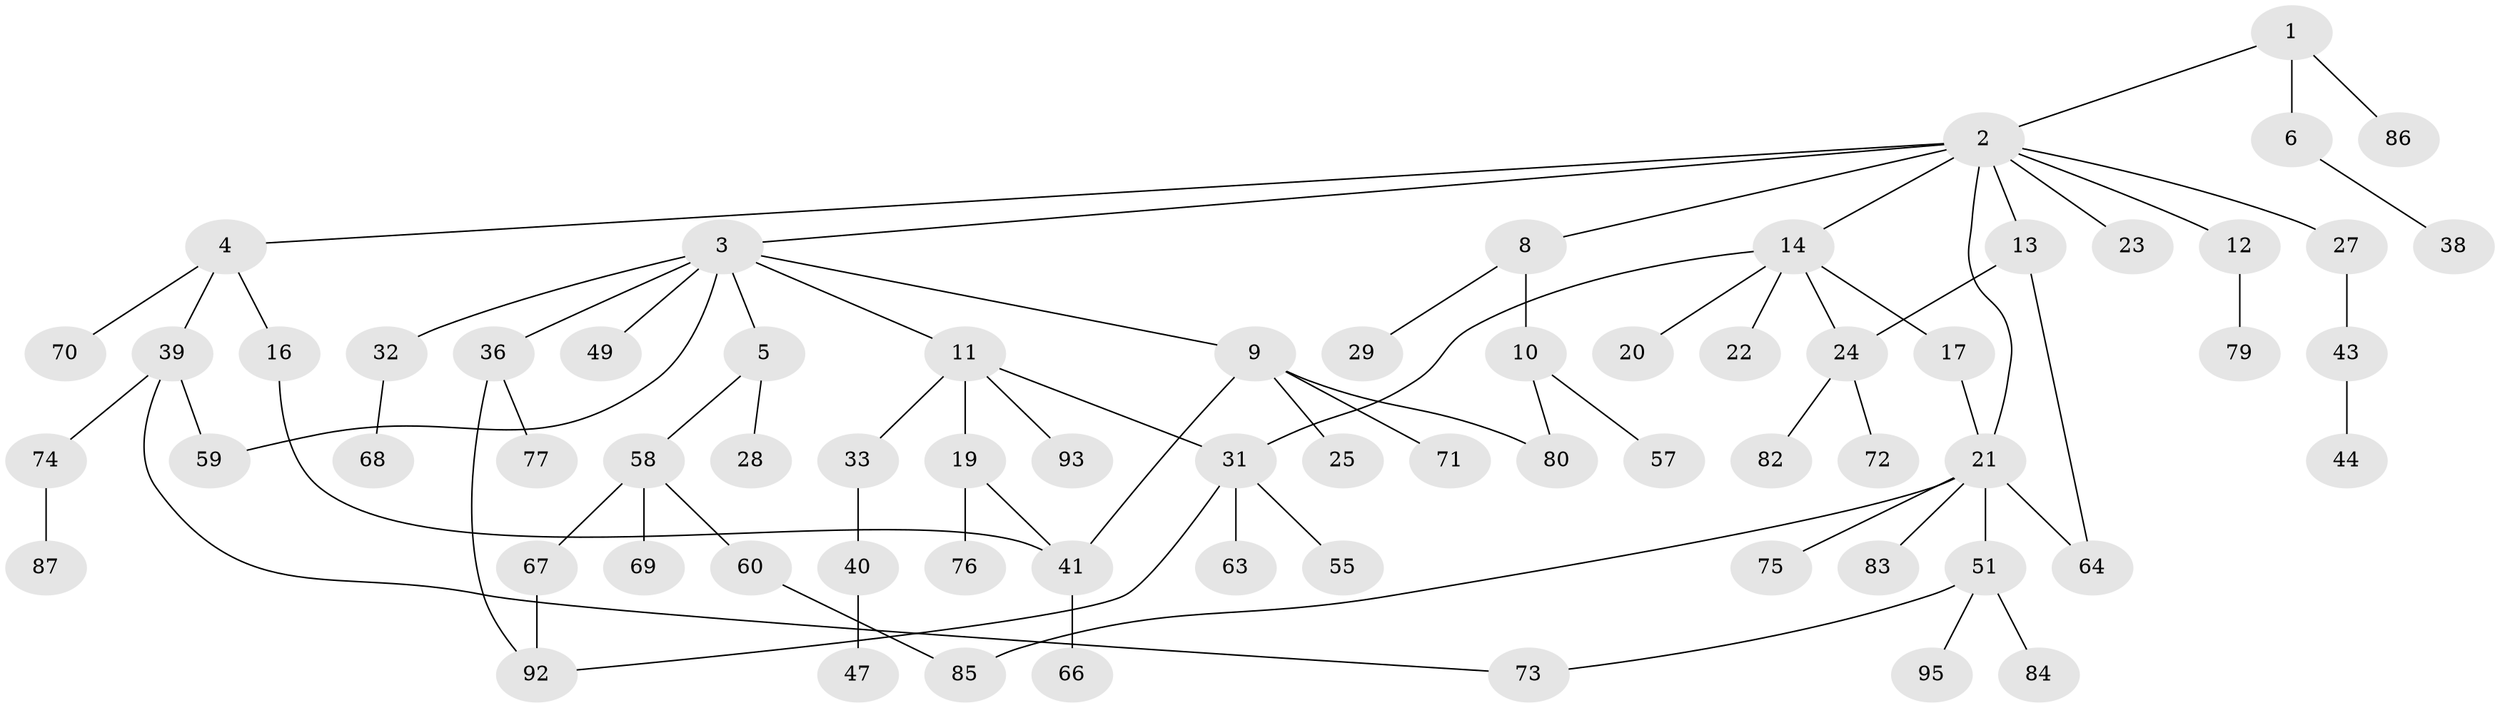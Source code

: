 // Generated by graph-tools (version 1.1) at 2025/23/03/03/25 07:23:32]
// undirected, 68 vertices, 79 edges
graph export_dot {
graph [start="1"]
  node [color=gray90,style=filled];
  1 [super="+52"];
  2 [super="+7"];
  3 [super="+42"];
  4 [super="+34"];
  5 [super="+18"];
  6 [super="+81"];
  8 [super="+78"];
  9;
  10;
  11 [super="+88"];
  12;
  13 [super="+30"];
  14 [super="+15"];
  16;
  17;
  19;
  20;
  21 [super="+37"];
  22 [super="+26"];
  23;
  24 [super="+45"];
  25;
  27 [super="+48"];
  28 [super="+35"];
  29;
  31 [super="+94"];
  32;
  33 [super="+53"];
  36 [super="+50"];
  38;
  39 [super="+56"];
  40 [super="+62"];
  41 [super="+46"];
  43 [super="+89"];
  44 [super="+54"];
  47;
  49;
  51 [super="+65"];
  55;
  57;
  58 [super="+61"];
  59;
  60;
  63;
  64 [super="+98"];
  66;
  67;
  68;
  69;
  70;
  71;
  72;
  73;
  74 [super="+91"];
  75;
  76;
  77;
  79;
  80 [super="+96"];
  82;
  83;
  84;
  85 [super="+90"];
  86;
  87;
  92 [super="+97"];
  93;
  95;
  1 -- 2;
  1 -- 6;
  1 -- 86;
  2 -- 3;
  2 -- 4;
  2 -- 8;
  2 -- 12;
  2 -- 13;
  2 -- 14;
  2 -- 21;
  2 -- 23;
  2 -- 27;
  3 -- 5;
  3 -- 9;
  3 -- 11;
  3 -- 32;
  3 -- 36;
  3 -- 49;
  3 -- 59;
  4 -- 16;
  4 -- 70;
  4 -- 39;
  5 -- 58;
  5 -- 28;
  6 -- 38;
  8 -- 10;
  8 -- 29;
  9 -- 25;
  9 -- 41;
  9 -- 71;
  9 -- 80;
  10 -- 57;
  10 -- 80;
  11 -- 19;
  11 -- 33;
  11 -- 93;
  11 -- 31;
  12 -- 79;
  13 -- 24;
  13 -- 64;
  14 -- 24;
  14 -- 31;
  14 -- 17;
  14 -- 20;
  14 -- 22;
  16 -- 41;
  17 -- 21;
  19 -- 76;
  19 -- 41;
  21 -- 51;
  21 -- 64;
  21 -- 75;
  21 -- 83;
  21 -- 85;
  24 -- 72;
  24 -- 82;
  27 -- 43;
  31 -- 55;
  31 -- 63;
  31 -- 92;
  32 -- 68;
  33 -- 40;
  36 -- 77;
  36 -- 92;
  39 -- 73;
  39 -- 74;
  39 -- 59;
  40 -- 47;
  41 -- 66;
  43 -- 44;
  51 -- 73;
  51 -- 84;
  51 -- 95;
  58 -- 60;
  58 -- 67;
  58 -- 69;
  60 -- 85;
  67 -- 92;
  74 -- 87;
}
